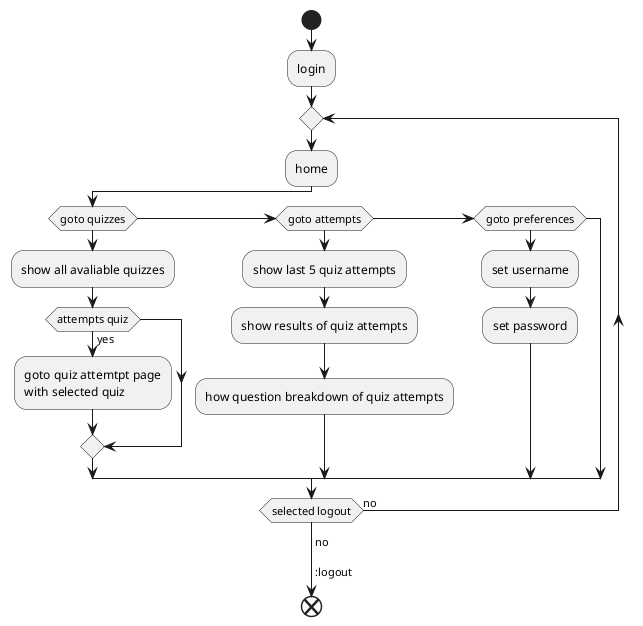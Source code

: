 @startuml

start

:login;

repeat

	:home;

	if (goto quizzes) then
		:show all avaliable quizzes;
		if (attempts quiz) then (yes)
			:goto quiz attemtpt page 
			with selected quiz;
		endif
	elseif (goto attempts) then
		:show last 5 quiz attempts;
		:show results of quiz attempts;
		:how question breakdown of quiz attempts;
	elseif (goto preferences) then
		:set username;
		:set password;
	endif
	
repeat while (selected logout) is (no)
	-> no

:logout;

end

@enduml